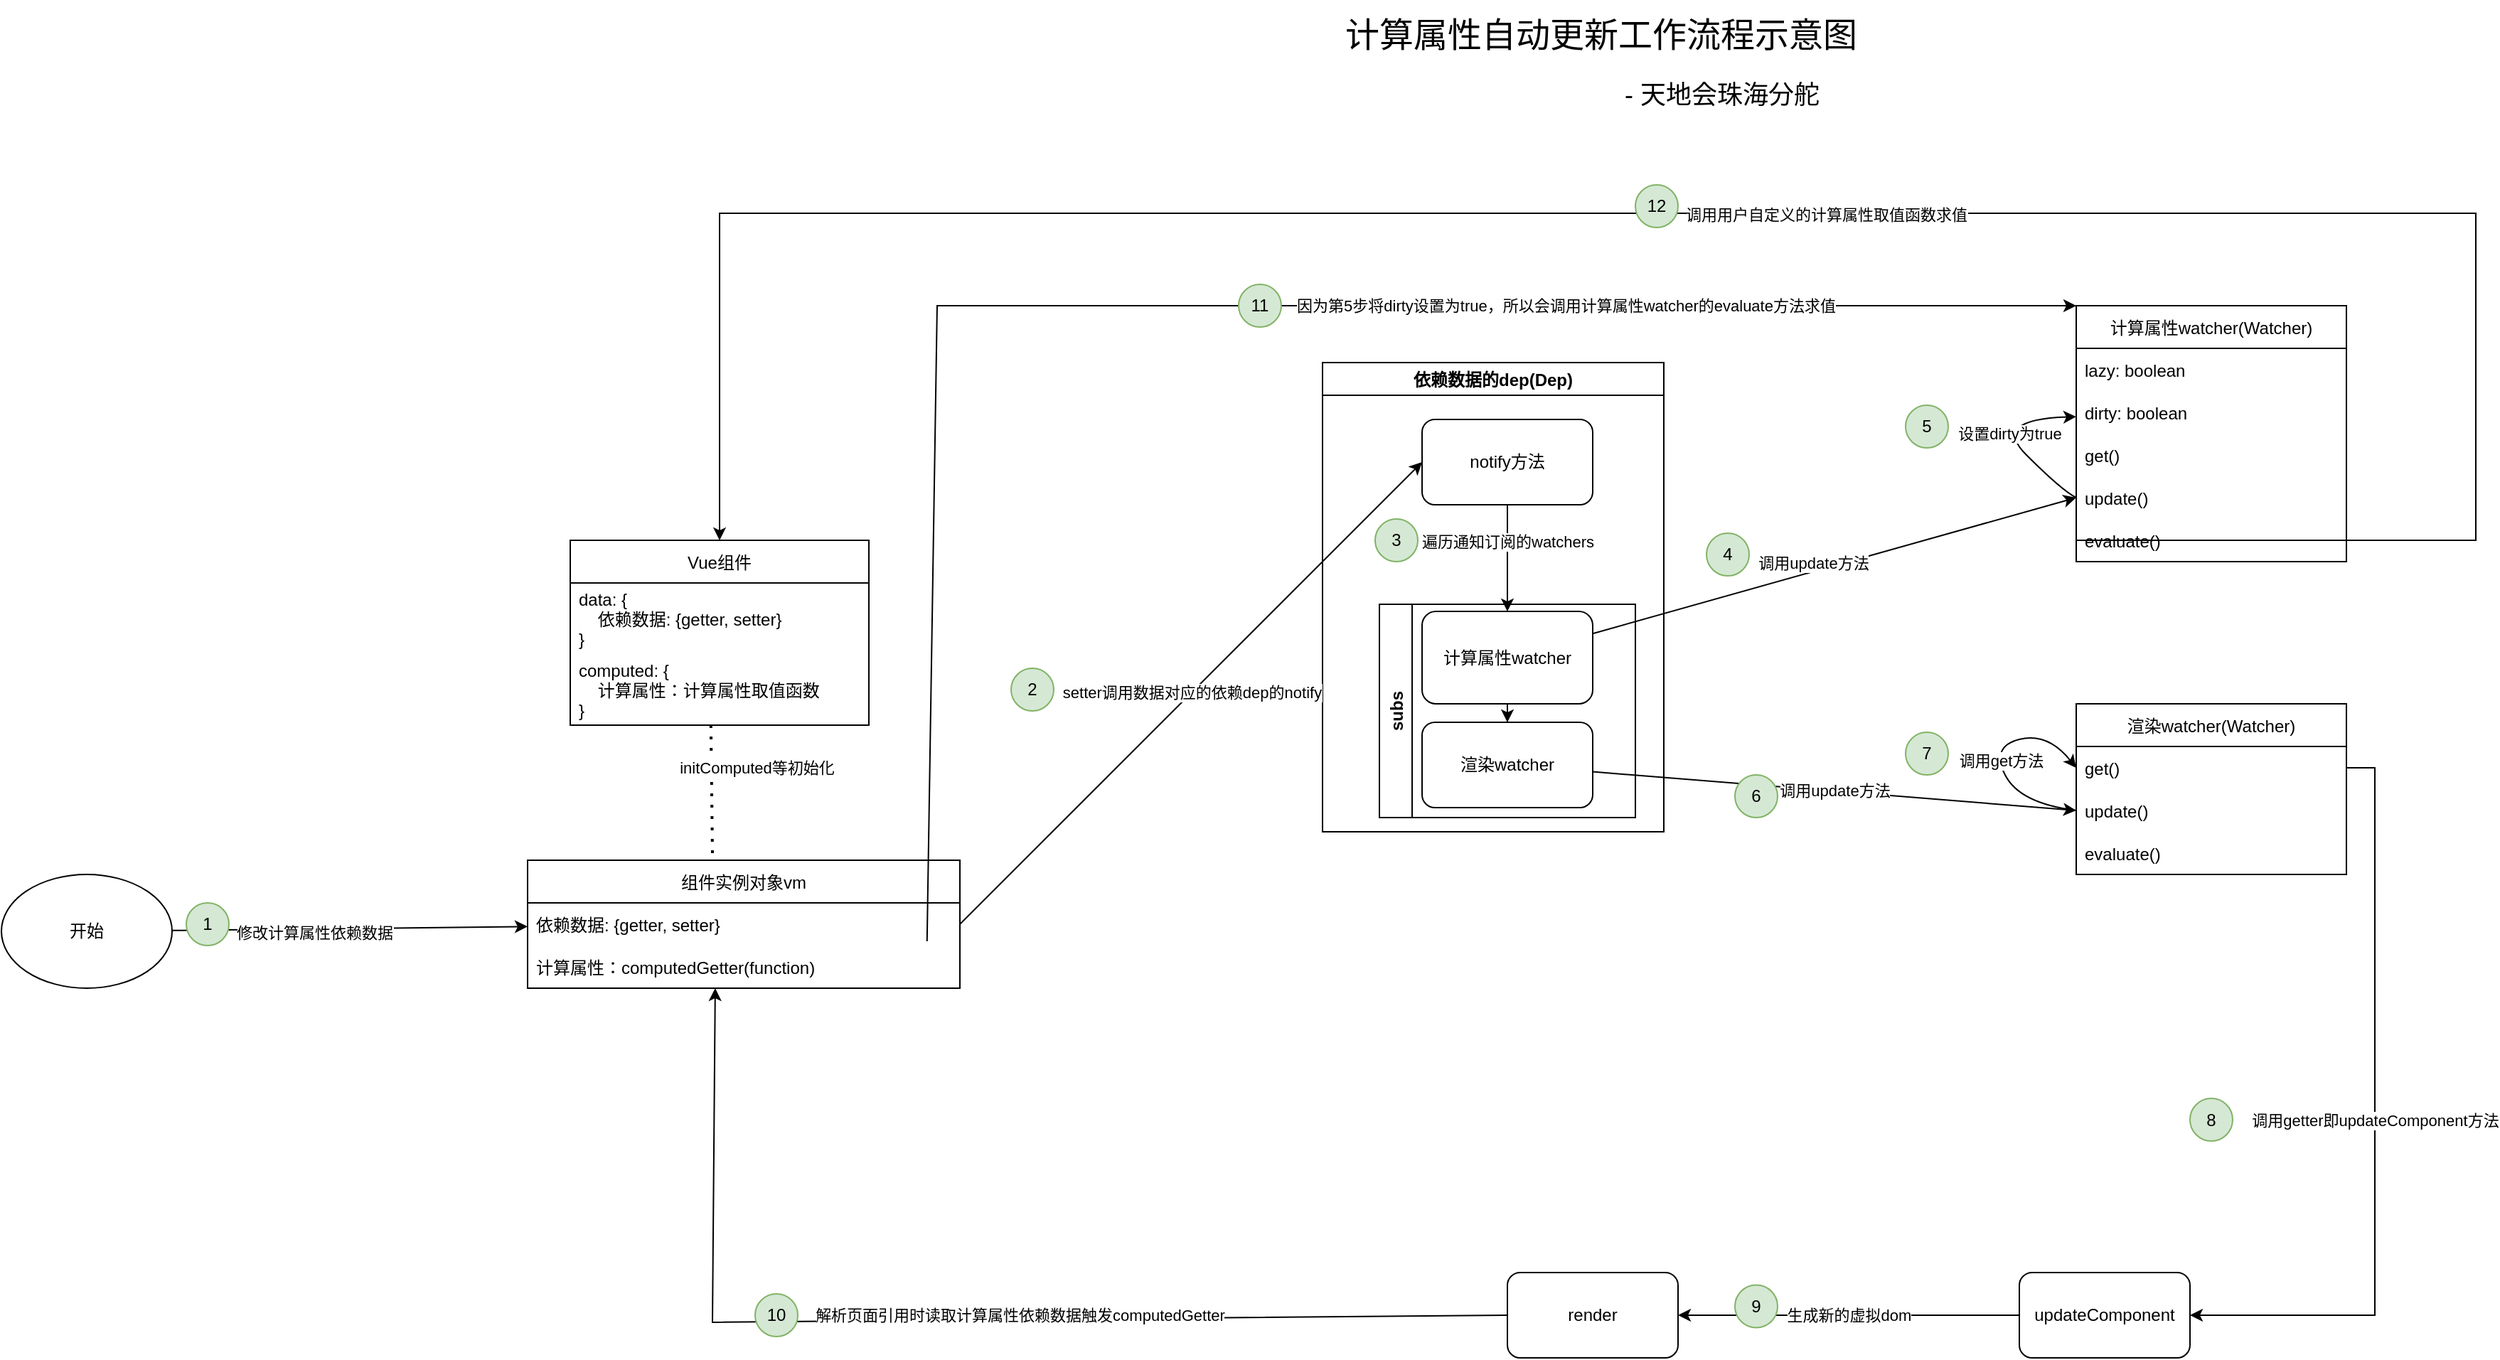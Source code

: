 <mxfile version="20.4.2" type="github">
  <diagram id="KRrhXRRU8eQTftCkpOic" name="第 1 页">
    <mxGraphModel dx="-1055" dy="640" grid="1" gridSize="10" guides="1" tooltips="1" connect="1" arrows="1" fold="1" page="1" pageScale="1" pageWidth="827" pageHeight="1169" math="0" shadow="0">
      <root>
        <mxCell id="0" />
        <mxCell id="1" parent="0" />
        <mxCell id="TRp2O_oBvqd9nP3IBGQD-56" value="组件实例对象vm" style="swimlane;fontStyle=0;childLayout=stackLayout;horizontal=1;startSize=30;horizontalStack=0;resizeParent=1;resizeParentMax=0;resizeLast=0;collapsible=1;marginBottom=0;" vertex="1" parent="1">
          <mxGeometry x="3110" y="1015" width="304" height="90" as="geometry" />
        </mxCell>
        <mxCell id="TRp2O_oBvqd9nP3IBGQD-57" value="依赖数据: {getter, setter}" style="text;strokeColor=none;fillColor=none;align=left;verticalAlign=middle;spacingLeft=4;spacingRight=4;overflow=hidden;points=[[0,0.5],[1,0.5]];portConstraint=eastwest;rotatable=0;" vertex="1" parent="TRp2O_oBvqd9nP3IBGQD-56">
          <mxGeometry y="30" width="304" height="30" as="geometry" />
        </mxCell>
        <mxCell id="TRp2O_oBvqd9nP3IBGQD-58" value="计算属性：computedGetter(function)" style="text;strokeColor=none;fillColor=none;align=left;verticalAlign=middle;spacingLeft=4;spacingRight=4;overflow=hidden;points=[[0,0.5],[1,0.5]];portConstraint=eastwest;rotatable=0;" vertex="1" parent="TRp2O_oBvqd9nP3IBGQD-56">
          <mxGeometry y="60" width="304" height="30" as="geometry" />
        </mxCell>
        <mxCell id="TRp2O_oBvqd9nP3IBGQD-59" value="依赖数据的dep(Dep)" style="swimlane;" vertex="1" parent="1">
          <mxGeometry x="3669" y="665" width="240" height="330" as="geometry" />
        </mxCell>
        <mxCell id="TRp2O_oBvqd9nP3IBGQD-60" value="subs" style="swimlane;horizontal=0;" vertex="1" parent="TRp2O_oBvqd9nP3IBGQD-59">
          <mxGeometry x="40" y="170" width="180" height="150" as="geometry" />
        </mxCell>
        <mxCell id="TRp2O_oBvqd9nP3IBGQD-61" value="" style="edgeStyle=orthogonalEdgeStyle;rounded=0;orthogonalLoop=1;jettySize=auto;html=1;" edge="1" parent="TRp2O_oBvqd9nP3IBGQD-60" source="TRp2O_oBvqd9nP3IBGQD-62" target="TRp2O_oBvqd9nP3IBGQD-63">
          <mxGeometry relative="1" as="geometry" />
        </mxCell>
        <mxCell id="TRp2O_oBvqd9nP3IBGQD-62" value="计算属性watcher" style="rounded=1;whiteSpace=wrap;html=1;" vertex="1" parent="TRp2O_oBvqd9nP3IBGQD-60">
          <mxGeometry x="30" y="5" width="120" height="65" as="geometry" />
        </mxCell>
        <mxCell id="TRp2O_oBvqd9nP3IBGQD-63" value="渲染watcher" style="rounded=1;whiteSpace=wrap;html=1;" vertex="1" parent="TRp2O_oBvqd9nP3IBGQD-60">
          <mxGeometry x="30" y="83" width="120" height="60" as="geometry" />
        </mxCell>
        <mxCell id="TRp2O_oBvqd9nP3IBGQD-64" value="" style="edgeStyle=orthogonalEdgeStyle;rounded=0;orthogonalLoop=1;jettySize=auto;html=1;" edge="1" parent="TRp2O_oBvqd9nP3IBGQD-59" source="TRp2O_oBvqd9nP3IBGQD-66" target="TRp2O_oBvqd9nP3IBGQD-62">
          <mxGeometry relative="1" as="geometry" />
        </mxCell>
        <mxCell id="TRp2O_oBvqd9nP3IBGQD-65" value="遍历通知订阅的watchers" style="edgeLabel;html=1;align=center;verticalAlign=middle;resizable=0;points=[];" vertex="1" connectable="0" parent="TRp2O_oBvqd9nP3IBGQD-64">
          <mxGeometry x="-0.307" relative="1" as="geometry">
            <mxPoint as="offset" />
          </mxGeometry>
        </mxCell>
        <mxCell id="TRp2O_oBvqd9nP3IBGQD-66" value="notify方法" style="rounded=1;whiteSpace=wrap;html=1;" vertex="1" parent="TRp2O_oBvqd9nP3IBGQD-59">
          <mxGeometry x="70" y="40" width="120" height="60" as="geometry" />
        </mxCell>
        <mxCell id="TRp2O_oBvqd9nP3IBGQD-67" value="3" style="ellipse;whiteSpace=wrap;html=1;aspect=fixed;fillColor=#d5e8d4;strokeColor=#82b366;" vertex="1" parent="TRp2O_oBvqd9nP3IBGQD-59">
          <mxGeometry x="37" y="110" width="30" height="30" as="geometry" />
        </mxCell>
        <mxCell id="TRp2O_oBvqd9nP3IBGQD-68" value="计算属性watcher(Watcher)" style="swimlane;fontStyle=0;childLayout=stackLayout;horizontal=1;startSize=30;horizontalStack=0;resizeParent=1;resizeParentMax=0;resizeLast=0;collapsible=1;marginBottom=0;" vertex="1" parent="1">
          <mxGeometry x="4199" y="625" width="190" height="180" as="geometry">
            <mxRectangle x="2660" y="1020" width="180" height="30" as="alternateBounds" />
          </mxGeometry>
        </mxCell>
        <mxCell id="TRp2O_oBvqd9nP3IBGQD-69" value="lazy: boolean" style="text;strokeColor=none;fillColor=none;align=left;verticalAlign=middle;spacingLeft=4;spacingRight=4;overflow=hidden;points=[[0,0.5],[1,0.5]];portConstraint=eastwest;rotatable=0;" vertex="1" parent="TRp2O_oBvqd9nP3IBGQD-68">
          <mxGeometry y="30" width="190" height="30" as="geometry" />
        </mxCell>
        <mxCell id="TRp2O_oBvqd9nP3IBGQD-70" value="dirty: boolean" style="text;strokeColor=none;fillColor=none;align=left;verticalAlign=middle;spacingLeft=4;spacingRight=4;overflow=hidden;points=[[0,0.5],[1,0.5]];portConstraint=eastwest;rotatable=0;" vertex="1" parent="TRp2O_oBvqd9nP3IBGQD-68">
          <mxGeometry y="60" width="190" height="30" as="geometry" />
        </mxCell>
        <mxCell id="TRp2O_oBvqd9nP3IBGQD-71" value="get()" style="text;strokeColor=none;fillColor=none;align=left;verticalAlign=middle;spacingLeft=4;spacingRight=4;overflow=hidden;points=[[0,0.5],[1,0.5]];portConstraint=eastwest;rotatable=0;" vertex="1" parent="TRp2O_oBvqd9nP3IBGQD-68">
          <mxGeometry y="90" width="190" height="30" as="geometry" />
        </mxCell>
        <mxCell id="TRp2O_oBvqd9nP3IBGQD-72" value="update()" style="text;strokeColor=none;fillColor=none;align=left;verticalAlign=middle;spacingLeft=4;spacingRight=4;overflow=hidden;points=[[0,0.5],[1,0.5]];portConstraint=eastwest;rotatable=0;" vertex="1" parent="TRp2O_oBvqd9nP3IBGQD-68">
          <mxGeometry y="120" width="190" height="30" as="geometry" />
        </mxCell>
        <mxCell id="TRp2O_oBvqd9nP3IBGQD-73" value="evaluate()" style="text;strokeColor=none;fillColor=none;align=left;verticalAlign=middle;spacingLeft=4;spacingRight=4;overflow=hidden;points=[[0,0.5],[1,0.5]];portConstraint=eastwest;rotatable=0;" vertex="1" parent="TRp2O_oBvqd9nP3IBGQD-68">
          <mxGeometry y="150" width="190" height="30" as="geometry" />
        </mxCell>
        <mxCell id="TRp2O_oBvqd9nP3IBGQD-74" value="" style="curved=1;endArrow=classic;html=1;rounded=0;exitX=0;exitY=0.5;exitDx=0;exitDy=0;" edge="1" parent="TRp2O_oBvqd9nP3IBGQD-68" source="TRp2O_oBvqd9nP3IBGQD-72" target="TRp2O_oBvqd9nP3IBGQD-70">
          <mxGeometry width="50" height="50" relative="1" as="geometry">
            <mxPoint x="-60" y="130" as="sourcePoint" />
            <mxPoint x="-10" y="80" as="targetPoint" />
            <Array as="points">
              <mxPoint x="-10" y="130" />
              <mxPoint x="-60" y="80" />
            </Array>
          </mxGeometry>
        </mxCell>
        <mxCell id="TRp2O_oBvqd9nP3IBGQD-75" value="设置dirty为true" style="edgeLabel;html=1;align=center;verticalAlign=middle;resizable=0;points=[];" vertex="1" connectable="0" parent="TRp2O_oBvqd9nP3IBGQD-74">
          <mxGeometry x="-0.075" y="-2" relative="1" as="geometry">
            <mxPoint as="offset" />
          </mxGeometry>
        </mxCell>
        <mxCell id="TRp2O_oBvqd9nP3IBGQD-76" value="开始" style="ellipse;whiteSpace=wrap;html=1;" vertex="1" parent="1">
          <mxGeometry x="2740" y="1025" width="120" height="80" as="geometry" />
        </mxCell>
        <mxCell id="TRp2O_oBvqd9nP3IBGQD-77" value="" style="endArrow=classic;html=1;rounded=0;" edge="1" parent="1" source="TRp2O_oBvqd9nP3IBGQD-76" target="TRp2O_oBvqd9nP3IBGQD-56">
          <mxGeometry width="50" height="50" relative="1" as="geometry">
            <mxPoint x="3219" y="1095" as="sourcePoint" />
            <mxPoint x="3269" y="1045" as="targetPoint" />
          </mxGeometry>
        </mxCell>
        <mxCell id="TRp2O_oBvqd9nP3IBGQD-78" value="修改计算属性依赖数据" style="edgeLabel;html=1;align=center;verticalAlign=middle;resizable=0;points=[];" vertex="1" connectable="0" parent="TRp2O_oBvqd9nP3IBGQD-77">
          <mxGeometry x="-0.205" y="-2" relative="1" as="geometry">
            <mxPoint as="offset" />
          </mxGeometry>
        </mxCell>
        <mxCell id="TRp2O_oBvqd9nP3IBGQD-79" value="1" style="ellipse;whiteSpace=wrap;html=1;aspect=fixed;fillColor=#d5e8d4;strokeColor=#82b366;" vertex="1" parent="1">
          <mxGeometry x="2870" y="1045" width="30" height="30" as="geometry" />
        </mxCell>
        <mxCell id="TRp2O_oBvqd9nP3IBGQD-80" value="setter调用数据对应的依赖dep的notify" style="endArrow=classic;html=1;rounded=0;exitX=1;exitY=0.5;exitDx=0;exitDy=0;entryX=0;entryY=0.5;entryDx=0;entryDy=0;" edge="1" parent="1" source="TRp2O_oBvqd9nP3IBGQD-57" target="TRp2O_oBvqd9nP3IBGQD-66">
          <mxGeometry width="50" height="50" relative="1" as="geometry">
            <mxPoint x="3219" y="1025" as="sourcePoint" />
            <mxPoint x="3269" y="975" as="targetPoint" />
          </mxGeometry>
        </mxCell>
        <mxCell id="TRp2O_oBvqd9nP3IBGQD-81" value="" style="endArrow=classic;html=1;rounded=0;entryX=0;entryY=0.5;entryDx=0;entryDy=0;" edge="1" parent="1" source="TRp2O_oBvqd9nP3IBGQD-62" target="TRp2O_oBvqd9nP3IBGQD-72">
          <mxGeometry width="50" height="50" relative="1" as="geometry">
            <mxPoint x="3699" y="1075" as="sourcePoint" />
            <mxPoint x="3749" y="1025" as="targetPoint" />
          </mxGeometry>
        </mxCell>
        <mxCell id="TRp2O_oBvqd9nP3IBGQD-82" value="调用update方法" style="edgeLabel;html=1;align=center;verticalAlign=middle;resizable=0;points=[];" vertex="1" connectable="0" parent="TRp2O_oBvqd9nP3IBGQD-81">
          <mxGeometry x="-0.09" relative="1" as="geometry">
            <mxPoint y="-6" as="offset" />
          </mxGeometry>
        </mxCell>
        <mxCell id="TRp2O_oBvqd9nP3IBGQD-83" value="2" style="ellipse;whiteSpace=wrap;html=1;aspect=fixed;fillColor=#d5e8d4;strokeColor=#82b366;" vertex="1" parent="1">
          <mxGeometry x="3450" y="880" width="30" height="30" as="geometry" />
        </mxCell>
        <mxCell id="TRp2O_oBvqd9nP3IBGQD-84" value="4" style="ellipse;whiteSpace=wrap;html=1;aspect=fixed;fillColor=#d5e8d4;strokeColor=#82b366;" vertex="1" parent="1">
          <mxGeometry x="3939" y="785" width="30" height="30" as="geometry" />
        </mxCell>
        <mxCell id="TRp2O_oBvqd9nP3IBGQD-85" value="5" style="ellipse;whiteSpace=wrap;html=1;aspect=fixed;fillColor=#d5e8d4;strokeColor=#82b366;" vertex="1" parent="1">
          <mxGeometry x="4079" y="695" width="30" height="30" as="geometry" />
        </mxCell>
        <mxCell id="TRp2O_oBvqd9nP3IBGQD-86" value="渲染watcher(Watcher)" style="swimlane;fontStyle=0;childLayout=stackLayout;horizontal=1;startSize=30;horizontalStack=0;resizeParent=1;resizeParentMax=0;resizeLast=0;collapsible=1;marginBottom=0;" vertex="1" parent="1">
          <mxGeometry x="4199" y="905" width="190" height="120" as="geometry">
            <mxRectangle x="2660" y="1020" width="180" height="30" as="alternateBounds" />
          </mxGeometry>
        </mxCell>
        <mxCell id="TRp2O_oBvqd9nP3IBGQD-87" value="get()" style="text;strokeColor=none;fillColor=none;align=left;verticalAlign=middle;spacingLeft=4;spacingRight=4;overflow=hidden;points=[[0,0.5],[1,0.5]];portConstraint=eastwest;rotatable=0;" vertex="1" parent="TRp2O_oBvqd9nP3IBGQD-86">
          <mxGeometry y="30" width="190" height="30" as="geometry" />
        </mxCell>
        <mxCell id="TRp2O_oBvqd9nP3IBGQD-88" value="update()" style="text;strokeColor=none;fillColor=none;align=left;verticalAlign=middle;spacingLeft=4;spacingRight=4;overflow=hidden;points=[[0,0.5],[1,0.5]];portConstraint=eastwest;rotatable=0;" vertex="1" parent="TRp2O_oBvqd9nP3IBGQD-86">
          <mxGeometry y="60" width="190" height="30" as="geometry" />
        </mxCell>
        <mxCell id="TRp2O_oBvqd9nP3IBGQD-89" value="evaluate()" style="text;strokeColor=none;fillColor=none;align=left;verticalAlign=middle;spacingLeft=4;spacingRight=4;overflow=hidden;points=[[0,0.5],[1,0.5]];portConstraint=eastwest;rotatable=0;" vertex="1" parent="TRp2O_oBvqd9nP3IBGQD-86">
          <mxGeometry y="90" width="190" height="30" as="geometry" />
        </mxCell>
        <mxCell id="TRp2O_oBvqd9nP3IBGQD-90" value="" style="curved=1;endArrow=classic;html=1;rounded=0;exitX=0;exitY=0.5;exitDx=0;exitDy=0;entryX=0;entryY=0.5;entryDx=0;entryDy=0;" edge="1" parent="TRp2O_oBvqd9nP3IBGQD-86" source="TRp2O_oBvqd9nP3IBGQD-88" target="TRp2O_oBvqd9nP3IBGQD-87">
          <mxGeometry width="50" height="50" relative="1" as="geometry">
            <mxPoint x="-60" y="130" as="sourcePoint" />
            <mxPoint x="-10" y="100" as="targetPoint" />
            <Array as="points">
              <mxPoint x="-40" y="70" />
              <mxPoint x="-60" y="30" />
              <mxPoint x="-20" y="20" />
            </Array>
          </mxGeometry>
        </mxCell>
        <mxCell id="TRp2O_oBvqd9nP3IBGQD-91" value="调用get方法" style="edgeLabel;html=1;align=center;verticalAlign=middle;resizable=0;points=[];" vertex="1" connectable="0" parent="TRp2O_oBvqd9nP3IBGQD-90">
          <mxGeometry x="-0.075" y="-2" relative="1" as="geometry">
            <mxPoint as="offset" />
          </mxGeometry>
        </mxCell>
        <mxCell id="TRp2O_oBvqd9nP3IBGQD-92" value="调用update方法" style="endArrow=classic;html=1;rounded=0;entryX=0;entryY=0.5;entryDx=0;entryDy=0;" edge="1" parent="1" source="TRp2O_oBvqd9nP3IBGQD-63" target="TRp2O_oBvqd9nP3IBGQD-88">
          <mxGeometry width="50" height="50" relative="1" as="geometry">
            <mxPoint x="3679" y="935" as="sourcePoint" />
            <mxPoint x="3729" y="885" as="targetPoint" />
          </mxGeometry>
        </mxCell>
        <mxCell id="TRp2O_oBvqd9nP3IBGQD-93" value="6" style="ellipse;whiteSpace=wrap;html=1;aspect=fixed;fillColor=#d5e8d4;strokeColor=#82b366;" vertex="1" parent="1">
          <mxGeometry x="3959" y="955" width="30" height="30" as="geometry" />
        </mxCell>
        <mxCell id="TRp2O_oBvqd9nP3IBGQD-94" value="7" style="ellipse;whiteSpace=wrap;html=1;aspect=fixed;fillColor=#d5e8d4;strokeColor=#82b366;" vertex="1" parent="1">
          <mxGeometry x="4079" y="925" width="30" height="30" as="geometry" />
        </mxCell>
        <mxCell id="TRp2O_oBvqd9nP3IBGQD-95" value="生成新的虚拟dom" style="edgeStyle=orthogonalEdgeStyle;rounded=0;orthogonalLoop=1;jettySize=auto;html=1;entryX=1;entryY=0.5;entryDx=0;entryDy=0;" edge="1" parent="1" source="TRp2O_oBvqd9nP3IBGQD-96" target="TRp2O_oBvqd9nP3IBGQD-98">
          <mxGeometry relative="1" as="geometry" />
        </mxCell>
        <mxCell id="TRp2O_oBvqd9nP3IBGQD-96" value="updateComponent" style="rounded=1;whiteSpace=wrap;html=1;" vertex="1" parent="1">
          <mxGeometry x="4159" y="1305" width="120" height="60" as="geometry" />
        </mxCell>
        <mxCell id="TRp2O_oBvqd9nP3IBGQD-97" value="调用getter即updateComponent方法" style="edgeStyle=orthogonalEdgeStyle;rounded=0;orthogonalLoop=1;jettySize=auto;html=1;entryX=1;entryY=0.5;entryDx=0;entryDy=0;exitX=1;exitY=0.5;exitDx=0;exitDy=0;" edge="1" parent="1" source="TRp2O_oBvqd9nP3IBGQD-87" target="TRp2O_oBvqd9nP3IBGQD-96">
          <mxGeometry relative="1" as="geometry">
            <mxPoint x="4359" y="1185" as="targetPoint" />
            <Array as="points">
              <mxPoint x="4409" y="950" />
              <mxPoint x="4409" y="1335" />
            </Array>
          </mxGeometry>
        </mxCell>
        <mxCell id="TRp2O_oBvqd9nP3IBGQD-98" value="render" style="rounded=1;whiteSpace=wrap;html=1;" vertex="1" parent="1">
          <mxGeometry x="3799" y="1305" width="120" height="60" as="geometry" />
        </mxCell>
        <mxCell id="TRp2O_oBvqd9nP3IBGQD-99" value="8" style="ellipse;whiteSpace=wrap;html=1;aspect=fixed;fillColor=#d5e8d4;strokeColor=#82b366;" vertex="1" parent="1">
          <mxGeometry x="4279" y="1182.5" width="30" height="30" as="geometry" />
        </mxCell>
        <mxCell id="TRp2O_oBvqd9nP3IBGQD-100" value="9" style="ellipse;whiteSpace=wrap;html=1;aspect=fixed;fillColor=#d5e8d4;strokeColor=#82b366;" vertex="1" parent="1">
          <mxGeometry x="3959" y="1313.75" width="30" height="30" as="geometry" />
        </mxCell>
        <mxCell id="TRp2O_oBvqd9nP3IBGQD-101" value="" style="endArrow=classic;html=1;rounded=0;exitX=0;exitY=0.5;exitDx=0;exitDy=0;entryX=0.434;entryY=1;entryDx=0;entryDy=0;entryPerimeter=0;" edge="1" parent="1" source="TRp2O_oBvqd9nP3IBGQD-98" target="TRp2O_oBvqd9nP3IBGQD-58">
          <mxGeometry width="50" height="50" relative="1" as="geometry">
            <mxPoint x="3839" y="1145" as="sourcePoint" />
            <mxPoint x="3889" y="1095" as="targetPoint" />
            <Array as="points">
              <mxPoint x="3240" y="1340" />
            </Array>
          </mxGeometry>
        </mxCell>
        <mxCell id="TRp2O_oBvqd9nP3IBGQD-102" value="解析页面引用时读取计算属性依赖数据触发computedGetter" style="edgeLabel;html=1;align=center;verticalAlign=middle;resizable=0;points=[];" vertex="1" connectable="0" parent="TRp2O_oBvqd9nP3IBGQD-101">
          <mxGeometry x="-0.137" y="-3" relative="1" as="geometry">
            <mxPoint x="-1" as="offset" />
          </mxGeometry>
        </mxCell>
        <mxCell id="TRp2O_oBvqd9nP3IBGQD-103" value="10" style="ellipse;whiteSpace=wrap;html=1;aspect=fixed;fillColor=#d5e8d4;strokeColor=#82b366;" vertex="1" parent="1">
          <mxGeometry x="3270" y="1320" width="30" height="30" as="geometry" />
        </mxCell>
        <mxCell id="TRp2O_oBvqd9nP3IBGQD-104" value="因为第5步将dirty设置为true，所以会调用计算属性watcher的evaluate方法求值" style="endArrow=classic;html=1;rounded=0;exitX=0.924;exitY=-0.1;exitDx=0;exitDy=0;exitPerimeter=0;entryX=0;entryY=0;entryDx=0;entryDy=0;" edge="1" parent="1" source="TRp2O_oBvqd9nP3IBGQD-58" target="TRp2O_oBvqd9nP3IBGQD-68">
          <mxGeometry x="0.425" width="50" height="50" relative="1" as="geometry">
            <mxPoint x="3839" y="1085" as="sourcePoint" />
            <mxPoint x="3400" y="450" as="targetPoint" />
            <Array as="points">
              <mxPoint x="3398" y="625" />
              <mxPoint x="3880" y="625" />
            </Array>
            <mxPoint as="offset" />
          </mxGeometry>
        </mxCell>
        <mxCell id="TRp2O_oBvqd9nP3IBGQD-105" value="Vue组件" style="swimlane;fontStyle=0;childLayout=stackLayout;horizontal=1;startSize=30;horizontalStack=0;resizeParent=1;resizeParentMax=0;resizeLast=0;collapsible=1;marginBottom=0;" vertex="1" parent="1">
          <mxGeometry x="3140" y="790" width="210" height="130" as="geometry" />
        </mxCell>
        <mxCell id="TRp2O_oBvqd9nP3IBGQD-106" value="data: {&#xa;    依赖数据: {getter, setter}&#xa;}" style="text;strokeColor=none;fillColor=none;align=left;verticalAlign=middle;spacingLeft=4;spacingRight=4;overflow=hidden;points=[[0,0.5],[1,0.5]];portConstraint=eastwest;rotatable=0;" vertex="1" parent="TRp2O_oBvqd9nP3IBGQD-105">
          <mxGeometry y="30" width="210" height="50" as="geometry" />
        </mxCell>
        <mxCell id="TRp2O_oBvqd9nP3IBGQD-107" value="computed: {&#xa;    计算属性：计算属性取值函数&#xa;}" style="text;strokeColor=none;fillColor=none;align=left;verticalAlign=middle;spacingLeft=4;spacingRight=4;overflow=hidden;points=[[0,0.5],[1,0.5]];portConstraint=eastwest;rotatable=0;" vertex="1" parent="TRp2O_oBvqd9nP3IBGQD-105">
          <mxGeometry y="80" width="210" height="50" as="geometry" />
        </mxCell>
        <mxCell id="TRp2O_oBvqd9nP3IBGQD-108" value="" style="endArrow=none;dashed=1;html=1;dashPattern=1 3;strokeWidth=2;rounded=0;exitX=0.471;exitY=1;exitDx=0;exitDy=0;exitPerimeter=0;" edge="1" parent="1" source="TRp2O_oBvqd9nP3IBGQD-107">
          <mxGeometry width="50" height="50" relative="1" as="geometry">
            <mxPoint x="3170" y="1160" as="sourcePoint" />
            <mxPoint x="3240" y="1010" as="targetPoint" />
          </mxGeometry>
        </mxCell>
        <mxCell id="TRp2O_oBvqd9nP3IBGQD-109" value="initComputed等初始化" style="edgeLabel;html=1;align=center;verticalAlign=middle;resizable=0;points=[];" vertex="1" connectable="0" parent="TRp2O_oBvqd9nP3IBGQD-108">
          <mxGeometry x="-0.344" relative="1" as="geometry">
            <mxPoint x="31" as="offset" />
          </mxGeometry>
        </mxCell>
        <mxCell id="TRp2O_oBvqd9nP3IBGQD-110" value="11" style="ellipse;whiteSpace=wrap;html=1;aspect=fixed;fillColor=#d5e8d4;strokeColor=#82b366;" vertex="1" parent="1">
          <mxGeometry x="3610" y="610" width="30" height="30" as="geometry" />
        </mxCell>
        <mxCell id="TRp2O_oBvqd9nP3IBGQD-111" value="" style="endArrow=classic;html=1;rounded=0;exitX=0;exitY=0.5;exitDx=0;exitDy=0;entryX=0.5;entryY=0;entryDx=0;entryDy=0;" edge="1" parent="1" source="TRp2O_oBvqd9nP3IBGQD-73" target="TRp2O_oBvqd9nP3IBGQD-105">
          <mxGeometry width="50" height="50" relative="1" as="geometry">
            <mxPoint x="4320" y="480" as="sourcePoint" />
            <mxPoint x="2780" y="630" as="targetPoint" />
            <Array as="points">
              <mxPoint x="4480" y="790" />
              <mxPoint x="4480" y="560" />
              <mxPoint x="3245" y="560" />
            </Array>
          </mxGeometry>
        </mxCell>
        <mxCell id="TRp2O_oBvqd9nP3IBGQD-112" value="调用用户自定义的计算属性取值函数求值" style="edgeLabel;html=1;align=center;verticalAlign=middle;resizable=0;points=[];" vertex="1" connectable="0" parent="TRp2O_oBvqd9nP3IBGQD-111">
          <mxGeometry x="-0.02" y="1" relative="1" as="geometry">
            <mxPoint as="offset" />
          </mxGeometry>
        </mxCell>
        <mxCell id="TRp2O_oBvqd9nP3IBGQD-113" value="12" style="ellipse;whiteSpace=wrap;html=1;aspect=fixed;fillColor=#d5e8d4;strokeColor=#82b366;" vertex="1" parent="1">
          <mxGeometry x="3889" y="540" width="30" height="30" as="geometry" />
        </mxCell>
        <mxCell id="TRp2O_oBvqd9nP3IBGQD-118" value="&lt;font style=&quot;font-size: 24px;&quot;&gt;计算属性自动更新工作流程示意图&lt;/font&gt;" style="text;html=1;strokeColor=none;fillColor=none;align=center;verticalAlign=middle;whiteSpace=wrap;rounded=0;" vertex="1" parent="1">
          <mxGeometry x="3660" y="410" width="410" height="50" as="geometry" />
        </mxCell>
        <mxCell id="TRp2O_oBvqd9nP3IBGQD-119" value="&lt;font style=&quot;font-size: 18px;&quot;&gt;- 天地会珠海分舵&lt;/font&gt;" style="text;html=1;strokeColor=none;fillColor=none;align=center;verticalAlign=middle;whiteSpace=wrap;rounded=0;fontSize=24;" vertex="1" parent="1">
          <mxGeometry x="3830" y="460" width="240" height="30" as="geometry" />
        </mxCell>
      </root>
    </mxGraphModel>
  </diagram>
</mxfile>
